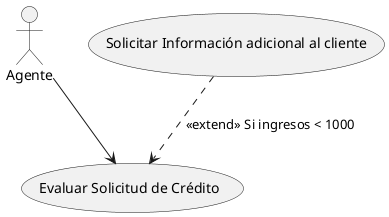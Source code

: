 @startuml
:Agente: as actor1
(Evaluar Solicitud de Crédito) as UC1
(Solicitar Información adicional al cliente) as UC2
actor1 --> UC1
UC2 ..> UC1 : <<extend>> Si ingresos < 1000

@enduml